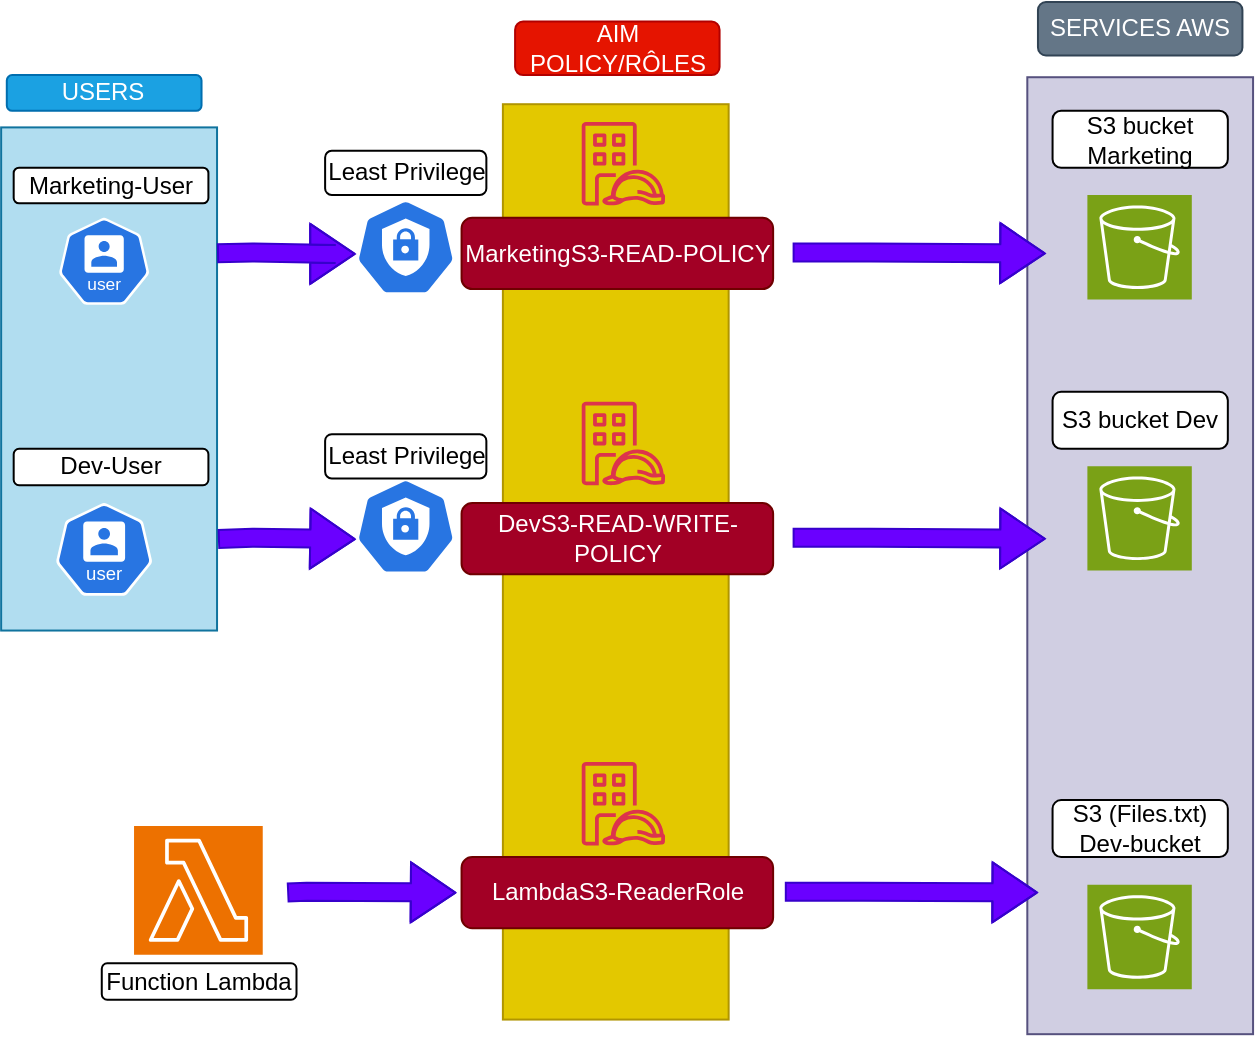 <mxfile version="28.0.7">
  <diagram name="Page-1" id="nNLGSaTDmejs1q0TDHU2">
    <mxGraphModel dx="946" dy="644" grid="1" gridSize="10" guides="1" tooltips="1" connect="1" arrows="1" fold="1" page="1" pageScale="1" pageWidth="827" pageHeight="1169" background="#ffffff" math="0" shadow="0">
      <root>
        <mxCell id="0" />
        <mxCell id="1" parent="0" />
        <mxCell id="Kgw_qx3gTmM1wfe9Yu3x-65" value="" style="sketch=0;points=[[0,0,0],[0.25,0,0],[0.5,0,0],[0.75,0,0],[1,0,0],[0,1,0],[0.25,1,0],[0.5,1,0],[0.75,1,0],[1,1,0],[0,0.25,0],[0,0.5,0],[0,0.75,0],[1,0.25,0],[1,0.5,0],[1,0.75,0]];outlineConnect=0;fontColor=#232F3E;fillColor=#ED7100;strokeColor=#ffffff;dashed=0;verticalLabelPosition=bottom;verticalAlign=top;align=center;html=1;fontSize=12;fontStyle=0;aspect=fixed;shape=mxgraph.aws4.resourceIcon;resIcon=mxgraph.aws4.lambda;" vertex="1" parent="1">
          <mxGeometry x="162.019" y="501.971" width="64.349" height="64.349" as="geometry" />
        </mxCell>
        <mxCell id="Kgw_qx3gTmM1wfe9Yu3x-63" value="" style="rounded=0;whiteSpace=wrap;html=1;rotation=90;fillColor=#d0cee2;strokeColor=#56517e;" vertex="1" parent="1">
          <mxGeometry x="425.853" y="310.414" width="478.482" height="112.88" as="geometry" />
        </mxCell>
        <mxCell id="Kgw_qx3gTmM1wfe9Yu3x-62" value="" style="rounded=0;whiteSpace=wrap;html=1;rotation=90;fillColor=#e3c800;fontColor=#000000;strokeColor=#B09500;" vertex="1" parent="1">
          <mxGeometry x="174.05" y="313.504" width="457.674" height="112.88" as="geometry" />
        </mxCell>
        <mxCell id="Kgw_qx3gTmM1wfe9Yu3x-51" value="" style="rounded=0;whiteSpace=wrap;html=1;rotation=90;fillColor=#b1ddf0;strokeColor=#10739e;" vertex="1" parent="1">
          <mxGeometry x="23.76" y="224.51" width="251.57" height="107.95" as="geometry" />
        </mxCell>
        <mxCell id="Kgw_qx3gTmM1wfe9Yu3x-3" value="" style="aspect=fixed;sketch=0;html=1;dashed=0;whitespace=wrap;verticalLabelPosition=bottom;verticalAlign=top;fillColor=#2875E2;strokeColor=#ffffff;points=[[0.005,0.63,0],[0.1,0.2,0],[0.9,0.2,0],[0.5,0,0],[0.995,0.63,0],[0.72,0.99,0],[0.5,1,0],[0.28,0.99,0]];shape=mxgraph.kubernetes.icon2;kubernetesLabel=1;prIcon=user" vertex="1" parent="1">
          <mxGeometry x="124.43" y="197.88" width="45.3" height="43.5" as="geometry" />
        </mxCell>
        <mxCell id="Kgw_qx3gTmM1wfe9Yu3x-17" value="Marketing-User" style="rounded=1;whiteSpace=wrap;html=1;" vertex="1" parent="1">
          <mxGeometry x="101.839" y="172.835" width="97.365" height="17.831" as="geometry" />
        </mxCell>
        <mxCell id="Kgw_qx3gTmM1wfe9Yu3x-4" value="" style="aspect=fixed;sketch=0;html=1;dashed=0;whitespace=wrap;verticalLabelPosition=bottom;verticalAlign=top;fillColor=#2875E2;strokeColor=#ffffff;points=[[0.005,0.63,0],[0.1,0.2,0],[0.9,0.2,0],[0.5,0,0],[0.995,0.63,0],[0.72,0.99,0],[0.5,1,0],[0.28,0.99,0]];shape=mxgraph.kubernetes.icon2;kubernetesLabel=1;prIcon=user" vertex="1" parent="1">
          <mxGeometry x="122.93" y="340.53" width="48.31" height="46.39" as="geometry" />
        </mxCell>
        <mxCell id="Kgw_qx3gTmM1wfe9Yu3x-21" value="Dev-User" style="rounded=1;whiteSpace=wrap;html=1;" vertex="1" parent="1">
          <mxGeometry x="101.839" y="313.37" width="97.365" height="18.241" as="geometry" />
        </mxCell>
        <mxCell id="Kgw_qx3gTmM1wfe9Yu3x-40" value="" style="shape=flexArrow;endArrow=classic;html=1;rounded=0;width=9;endSize=7.09;fillColor=#6a00ff;strokeColor=#3700CC;exitX=0.25;exitY=0;exitDx=0;exitDy=0;" edge="1" parent="1" source="Kgw_qx3gTmM1wfe9Yu3x-51">
          <mxGeometry width="50" height="50" relative="1" as="geometry">
            <mxPoint x="211.548" y="215.66" as="sourcePoint" />
            <mxPoint x="272.87" y="215.95" as="targetPoint" />
            <Array as="points">
              <mxPoint x="221.284" y="215.214" />
              <mxPoint x="262.87" y="215.95" />
            </Array>
          </mxGeometry>
        </mxCell>
        <mxCell id="Kgw_qx3gTmM1wfe9Yu3x-43" value="" style="sketch=0;points=[[0,0,0],[0.25,0,0],[0.5,0,0],[0.75,0,0],[1,0,0],[0,1,0],[0.25,1,0],[0.5,1,0],[0.75,1,0],[1,1,0],[0,0.25,0],[0,0.5,0],[0,0.75,0],[1,0.25,0],[1,0.5,0],[1,0.75,0]];outlineConnect=0;fontColor=#232F3E;fillColor=#7AA116;strokeColor=#ffffff;dashed=0;verticalLabelPosition=bottom;verticalAlign=top;align=center;html=1;fontSize=12;fontStyle=0;aspect=fixed;shape=mxgraph.aws4.resourceIcon;resIcon=mxgraph.aws4.s3;" vertex="1" parent="1">
          <mxGeometry x="638.694" y="186.511" width="52.204" height="52.204" as="geometry" />
        </mxCell>
        <mxCell id="Kgw_qx3gTmM1wfe9Yu3x-44" value="" style="sketch=0;points=[[0,0,0],[0.25,0,0],[0.5,0,0],[0.75,0,0],[1,0,0],[0,1,0],[0.25,1,0],[0.5,1,0],[0.75,1,0],[1,1,0],[0,0.25,0],[0,0.5,0],[0,0.75,0],[1,0.25,0],[1,0.5,0],[1,0.75,0]];outlineConnect=0;fontColor=#232F3E;fillColor=#7AA116;strokeColor=#ffffff;dashed=0;verticalLabelPosition=bottom;verticalAlign=top;align=center;html=1;fontSize=12;fontStyle=0;aspect=fixed;shape=mxgraph.aws4.resourceIcon;resIcon=mxgraph.aws4.s3;" vertex="1" parent="1">
          <mxGeometry x="638.694" y="322.077" width="52.204" height="52.204" as="geometry" />
        </mxCell>
        <mxCell id="Kgw_qx3gTmM1wfe9Yu3x-45" value="S3 bucket Marketing" style="rounded=1;whiteSpace=wrap;html=1;" vertex="1" parent="1">
          <mxGeometry x="621.283" y="144.386" width="87.629" height="28.449" as="geometry" />
        </mxCell>
        <mxCell id="Kgw_qx3gTmM1wfe9Yu3x-46" value="S3 bucket Dev" style="rounded=1;whiteSpace=wrap;html=1;" vertex="1" parent="1">
          <mxGeometry x="621.283" y="284.921" width="87.629" height="28.449" as="geometry" />
        </mxCell>
        <mxCell id="Kgw_qx3gTmM1wfe9Yu3x-47" value="" style="shape=flexArrow;endArrow=classic;html=1;rounded=0;width=9;endSize=7.09;fillColor=#6a00ff;strokeColor=#3700CC;" edge="1" parent="1">
          <mxGeometry width="50" height="50" relative="1" as="geometry">
            <mxPoint x="491.3" y="215.264" as="sourcePoint" />
            <mxPoint x="617.875" y="215.71" as="targetPoint" />
            <Array as="points">
              <mxPoint x="530.246" y="215.264" />
            </Array>
          </mxGeometry>
        </mxCell>
        <mxCell id="Kgw_qx3gTmM1wfe9Yu3x-49" value="" style="shape=flexArrow;endArrow=classic;html=1;rounded=0;width=9;endSize=7.09;fillColor=#6a00ff;strokeColor=#3700CC;" edge="1" parent="1">
          <mxGeometry width="50" height="50" relative="1" as="geometry">
            <mxPoint x="491.3" y="357.912" as="sourcePoint" />
            <mxPoint x="617.875" y="358.358" as="targetPoint" />
            <Array as="points">
              <mxPoint x="530.246" y="357.912" />
            </Array>
          </mxGeometry>
        </mxCell>
        <mxCell id="Kgw_qx3gTmM1wfe9Yu3x-52" value="USERS" style="rounded=1;whiteSpace=wrap;html=1;fillColor=#1ba1e2;fontColor=#ffffff;strokeColor=#006EAF;" vertex="1" parent="1">
          <mxGeometry x="98.402" y="126.554" width="97.365" height="17.831" as="geometry" />
        </mxCell>
        <mxCell id="Kgw_qx3gTmM1wfe9Yu3x-27" value="AIM&lt;div&gt;POLICY/RÔLES&lt;/div&gt;" style="rounded=1;whiteSpace=wrap;html=1;fillColor=#e51400;fontColor=#ffffff;strokeColor=#B20000;" vertex="1" parent="1">
          <mxGeometry x="352.551" y="99.807" width="102.233" height="26.746" as="geometry" />
        </mxCell>
        <mxCell id="Kgw_qx3gTmM1wfe9Yu3x-32" value="MarketingS3-READ-POLICY" style="rounded=1;whiteSpace=wrap;html=1;fillColor=#a20025;fontColor=#ffffff;strokeColor=#6F0000;" vertex="1" parent="1">
          <mxGeometry x="325.779" y="197.879" width="155.784" height="35.662" as="geometry" />
        </mxCell>
        <mxCell id="Kgw_qx3gTmM1wfe9Yu3x-31" value="DevS3-READ-WRITE-POLICY" style="rounded=1;whiteSpace=wrap;html=1;fillColor=#a20025;fontColor=#ffffff;strokeColor=#6F0000;" vertex="1" parent="1">
          <mxGeometry x="325.779" y="340.527" width="155.784" height="35.662" as="geometry" />
        </mxCell>
        <mxCell id="Kgw_qx3gTmM1wfe9Yu3x-64" value="SERVICES AWS" style="rounded=1;whiteSpace=wrap;html=1;fillColor=#647687;fontColor=#ffffff;strokeColor=#314354;" vertex="1" parent="1">
          <mxGeometry x="613.98" y="90" width="102.233" height="26.746" as="geometry" />
        </mxCell>
        <mxCell id="Kgw_qx3gTmM1wfe9Yu3x-67" value="" style="shape=flexArrow;endArrow=classic;html=1;rounded=0;width=9;endSize=7.09;fillColor=#6a00ff;strokeColor=#3700CC;" edge="1" parent="1">
          <mxGeometry width="50" height="50" relative="1" as="geometry">
            <mxPoint x="238.59" y="535.277" as="sourcePoint" />
            <mxPoint x="323.174" y="535.326" as="targetPoint" />
            <Array as="points">
              <mxPoint x="248.326" y="534.831" />
            </Array>
          </mxGeometry>
        </mxCell>
        <mxCell id="Kgw_qx3gTmM1wfe9Yu3x-68" value="LambdaS3-ReaderRole" style="rounded=1;whiteSpace=wrap;html=1;fillColor=#a20025;fontColor=#ffffff;strokeColor=#6F0000;" vertex="1" parent="1">
          <mxGeometry x="325.775" y="517.489" width="155.784" height="35.662" as="geometry" />
        </mxCell>
        <mxCell id="Kgw_qx3gTmM1wfe9Yu3x-72" value="" style="shape=flexArrow;endArrow=classic;html=1;rounded=0;width=9;endSize=7.09;fillColor=#6a00ff;strokeColor=#3700CC;" edge="1" parent="1">
          <mxGeometry width="50" height="50" relative="1" as="geometry">
            <mxPoint x="487.407" y="534.831" as="sourcePoint" />
            <mxPoint x="613.982" y="535.277" as="targetPoint" />
            <Array as="points">
              <mxPoint x="526.353" y="534.831" />
            </Array>
          </mxGeometry>
        </mxCell>
        <mxCell id="Kgw_qx3gTmM1wfe9Yu3x-73" value="" style="sketch=0;points=[[0,0,0],[0.25,0,0],[0.5,0,0],[0.75,0,0],[1,0,0],[0,1,0],[0.25,1,0],[0.5,1,0],[0.75,1,0],[1,1,0],[0,0.25,0],[0,0.5,0],[0,0.75,0],[1,0.25,0],[1,0.5,0],[1,0.75,0]];outlineConnect=0;fontColor=#232F3E;fillColor=#7AA116;strokeColor=#ffffff;dashed=0;verticalLabelPosition=bottom;verticalAlign=top;align=center;html=1;fontSize=12;fontStyle=0;aspect=fixed;shape=mxgraph.aws4.resourceIcon;resIcon=mxgraph.aws4.s3;" vertex="1" parent="1">
          <mxGeometry x="638.692" y="531.398" width="52.204" height="52.204" as="geometry" />
        </mxCell>
        <mxCell id="Kgw_qx3gTmM1wfe9Yu3x-74" value="S3 (Files.txt) Dev-bucket" style="rounded=1;whiteSpace=wrap;html=1;" vertex="1" parent="1">
          <mxGeometry x="621.281" y="489.043" width="87.629" height="28.449" as="geometry" />
        </mxCell>
        <mxCell id="Kgw_qx3gTmM1wfe9Yu3x-113" value="Function Lambda" style="rounded=1;whiteSpace=wrap;html=1;" vertex="1" parent="1">
          <mxGeometry x="145.884" y="570.638" width="97.365" height="18.241" as="geometry" />
        </mxCell>
        <mxCell id="Kgw_qx3gTmM1wfe9Yu3x-120" value="" style="aspect=fixed;sketch=0;html=1;dashed=0;whitespace=wrap;verticalLabelPosition=bottom;verticalAlign=top;fillColor=#2875E2;strokeColor=#ffffff;points=[[0.005,0.63,0],[0.1,0.2,0],[0.9,0.2,0],[0.5,0,0],[0.995,0.63,0],[0.72,0.99,0],[0.5,1,0],[0.28,0.99,0]];shape=mxgraph.kubernetes.icon2;prIcon=c_role" vertex="1" parent="1">
          <mxGeometry x="272.87" y="188.61" width="50" height="48" as="geometry" />
        </mxCell>
        <mxCell id="Kgw_qx3gTmM1wfe9Yu3x-122" value="" style="sketch=0;outlineConnect=0;fontColor=#232F3E;gradientColor=none;fillColor=#DD344C;strokeColor=none;dashed=0;verticalLabelPosition=bottom;verticalAlign=top;align=center;html=1;fontSize=12;fontStyle=0;aspect=fixed;pointerEvents=1;shape=mxgraph.aws4.identity_access_management_iam_roles_anywhere;" vertex="1" parent="1">
          <mxGeometry x="385.85" y="150" width="41.71" height="41.71" as="geometry" />
        </mxCell>
        <mxCell id="Kgw_qx3gTmM1wfe9Yu3x-123" value="" style="sketch=0;outlineConnect=0;fontColor=#232F3E;gradientColor=none;fillColor=#DD344C;strokeColor=none;dashed=0;verticalLabelPosition=bottom;verticalAlign=top;align=center;html=1;fontSize=12;fontStyle=0;aspect=fixed;pointerEvents=1;shape=mxgraph.aws4.identity_access_management_iam_roles_anywhere;" vertex="1" parent="1">
          <mxGeometry x="385.85" y="289.9" width="41.71" height="41.71" as="geometry" />
        </mxCell>
        <mxCell id="Kgw_qx3gTmM1wfe9Yu3x-124" value="" style="sketch=0;outlineConnect=0;fontColor=#232F3E;gradientColor=none;fillColor=#DD344C;strokeColor=none;dashed=0;verticalLabelPosition=bottom;verticalAlign=top;align=center;html=1;fontSize=12;fontStyle=0;aspect=fixed;pointerEvents=1;shape=mxgraph.aws4.identity_access_management_iam_roles_anywhere;" vertex="1" parent="1">
          <mxGeometry x="385.85" y="470" width="41.71" height="41.71" as="geometry" />
        </mxCell>
        <mxCell id="Kgw_qx3gTmM1wfe9Yu3x-125" value="" style="shape=flexArrow;endArrow=classic;html=1;rounded=0;width=9;endSize=7.09;fillColor=#6a00ff;strokeColor=#3700CC;exitX=0.818;exitY=-0.004;exitDx=0;exitDy=0;exitPerimeter=0;" edge="1" parent="1" source="Kgw_qx3gTmM1wfe9Yu3x-51">
          <mxGeometry width="50" height="50" relative="1" as="geometry">
            <mxPoint x="211.55" y="358.306" as="sourcePoint" />
            <mxPoint x="272.872" y="358.596" as="targetPoint" />
            <Array as="points">
              <mxPoint x="221.287" y="357.86" />
            </Array>
          </mxGeometry>
        </mxCell>
        <mxCell id="Kgw_qx3gTmM1wfe9Yu3x-126" value="" style="aspect=fixed;sketch=0;html=1;dashed=0;whitespace=wrap;verticalLabelPosition=bottom;verticalAlign=top;fillColor=#2875E2;strokeColor=#ffffff;points=[[0.005,0.63,0],[0.1,0.2,0],[0.9,0.2,0],[0.5,0,0],[0.995,0.63,0],[0.72,0.99,0],[0.5,1,0],[0.28,0.99,0]];shape=mxgraph.kubernetes.icon2;prIcon=c_role" vertex="1" parent="1">
          <mxGeometry x="272.87" y="328.19" width="50" height="48" as="geometry" />
        </mxCell>
        <mxCell id="Kgw_qx3gTmM1wfe9Yu3x-128" value="Least Privilege" style="rounded=1;whiteSpace=wrap;html=1;" vertex="1" parent="1">
          <mxGeometry x="257.56" y="306.11" width="80.62" height="22.08" as="geometry" />
        </mxCell>
        <mxCell id="Kgw_qx3gTmM1wfe9Yu3x-130" value="Least Privilege" style="rounded=1;whiteSpace=wrap;html=1;" vertex="1" parent="1">
          <mxGeometry x="257.56" y="164.43" width="80.62" height="22.08" as="geometry" />
        </mxCell>
      </root>
    </mxGraphModel>
  </diagram>
</mxfile>
